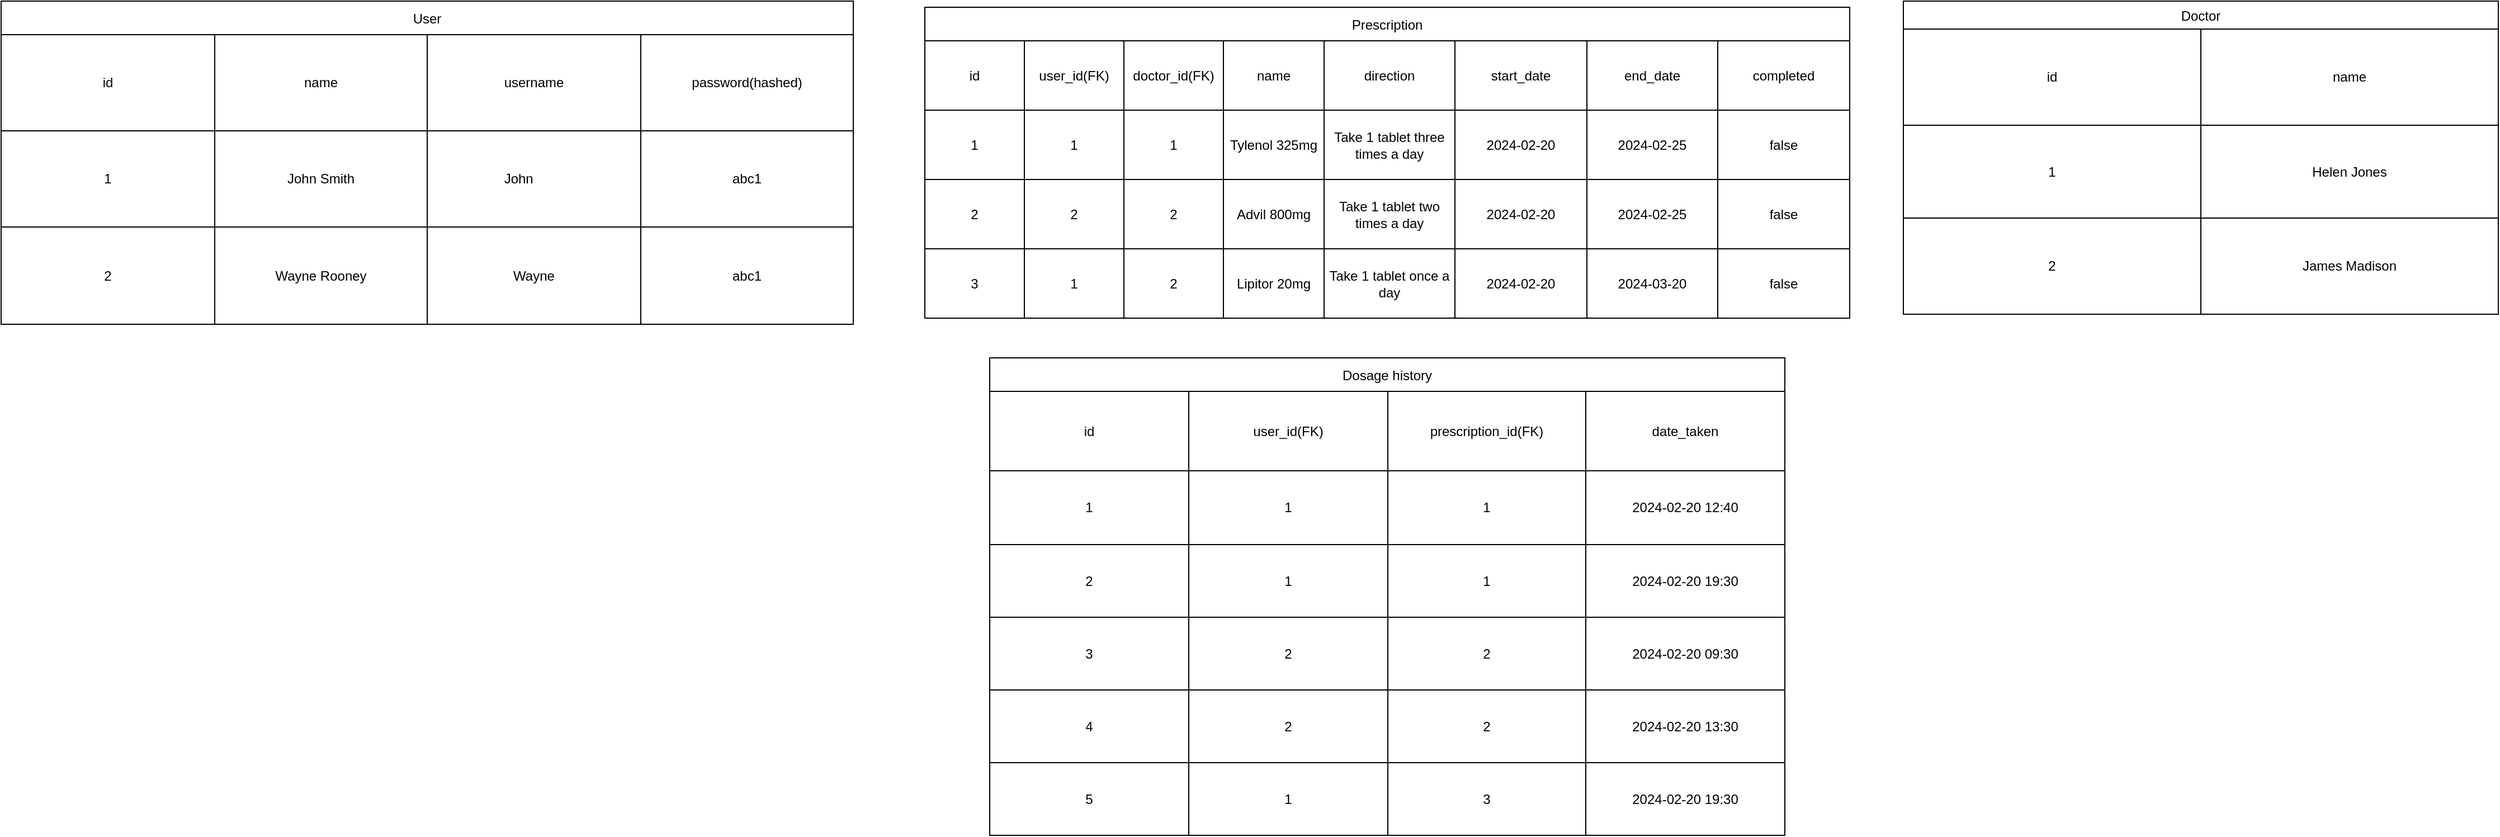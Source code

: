 <mxfile>
    <diagram id="s0lQ1JfIGYU9ZbKCxSDH" name="Page-1">
        <mxGraphModel dx="1573" dy="815" grid="0" gridSize="10" guides="1" tooltips="1" connect="1" arrows="0" fold="1" page="1" pageScale="1" pageWidth="850" pageHeight="1100" math="0" shadow="0">
            <root>
                <mxCell id="0"/>
                <mxCell id="1" parent="0"/>
                <mxCell id="2" value="User" style="shape=table;startSize=30;container=1;collapsible=0;childLayout=tableLayout;" vertex="1" parent="1">
                    <mxGeometry x="36" y="327" width="762" height="289" as="geometry"/>
                </mxCell>
                <mxCell id="3" value="" style="shape=tableRow;horizontal=0;startSize=0;swimlaneHead=0;swimlaneBody=0;top=0;left=0;bottom=0;right=0;collapsible=0;dropTarget=0;fillColor=none;points=[[0,0.5],[1,0.5]];portConstraint=eastwest;" vertex="1" parent="2">
                    <mxGeometry y="30" width="762" height="86" as="geometry"/>
                </mxCell>
                <mxCell id="4" value="id" style="shape=partialRectangle;html=1;whiteSpace=wrap;connectable=0;overflow=hidden;fillColor=none;top=0;left=0;bottom=0;right=0;pointerEvents=1;" vertex="1" parent="3">
                    <mxGeometry width="191" height="86" as="geometry">
                        <mxRectangle width="191" height="86" as="alternateBounds"/>
                    </mxGeometry>
                </mxCell>
                <mxCell id="5" value="name" style="shape=partialRectangle;html=1;whiteSpace=wrap;connectable=0;overflow=hidden;fillColor=none;top=0;left=0;bottom=0;right=0;pointerEvents=1;" vertex="1" parent="3">
                    <mxGeometry x="191" width="190" height="86" as="geometry">
                        <mxRectangle width="190" height="86" as="alternateBounds"/>
                    </mxGeometry>
                </mxCell>
                <mxCell id="6" value="username" style="shape=partialRectangle;html=1;whiteSpace=wrap;connectable=0;overflow=hidden;fillColor=none;top=0;left=0;bottom=0;right=0;pointerEvents=1;" vertex="1" parent="3">
                    <mxGeometry x="381" width="191" height="86" as="geometry">
                        <mxRectangle width="191" height="86" as="alternateBounds"/>
                    </mxGeometry>
                </mxCell>
                <mxCell id="7" value="password(hashed)" style="shape=partialRectangle;html=1;whiteSpace=wrap;connectable=0;overflow=hidden;fillColor=none;top=0;left=0;bottom=0;right=0;pointerEvents=1;" vertex="1" parent="3">
                    <mxGeometry x="572" width="190" height="86" as="geometry">
                        <mxRectangle width="190" height="86" as="alternateBounds"/>
                    </mxGeometry>
                </mxCell>
                <mxCell id="8" value="" style="shape=tableRow;horizontal=0;startSize=0;swimlaneHead=0;swimlaneBody=0;top=0;left=0;bottom=0;right=0;collapsible=0;dropTarget=0;fillColor=none;points=[[0,0.5],[1,0.5]];portConstraint=eastwest;" vertex="1" parent="2">
                    <mxGeometry y="116" width="762" height="86" as="geometry"/>
                </mxCell>
                <mxCell id="9" value="1" style="shape=partialRectangle;html=1;whiteSpace=wrap;connectable=0;overflow=hidden;fillColor=none;top=0;left=0;bottom=0;right=0;pointerEvents=1;" vertex="1" parent="8">
                    <mxGeometry width="191" height="86" as="geometry">
                        <mxRectangle width="191" height="86" as="alternateBounds"/>
                    </mxGeometry>
                </mxCell>
                <mxCell id="10" value="John Smith" style="shape=partialRectangle;html=1;whiteSpace=wrap;connectable=0;overflow=hidden;fillColor=none;top=0;left=0;bottom=0;right=0;pointerEvents=1;" vertex="1" parent="8">
                    <mxGeometry x="191" width="190" height="86" as="geometry">
                        <mxRectangle width="190" height="86" as="alternateBounds"/>
                    </mxGeometry>
                </mxCell>
                <mxCell id="11" value="John&lt;span style=&quot;white-space: pre;&quot;&gt;&#9;&lt;/span&gt;" style="shape=partialRectangle;html=1;whiteSpace=wrap;connectable=0;overflow=hidden;fillColor=none;top=0;left=0;bottom=0;right=0;pointerEvents=1;" vertex="1" parent="8">
                    <mxGeometry x="381" width="191" height="86" as="geometry">
                        <mxRectangle width="191" height="86" as="alternateBounds"/>
                    </mxGeometry>
                </mxCell>
                <mxCell id="12" value="abc1" style="shape=partialRectangle;html=1;whiteSpace=wrap;connectable=0;overflow=hidden;fillColor=none;top=0;left=0;bottom=0;right=0;pointerEvents=1;" vertex="1" parent="8">
                    <mxGeometry x="572" width="190" height="86" as="geometry">
                        <mxRectangle width="190" height="86" as="alternateBounds"/>
                    </mxGeometry>
                </mxCell>
                <mxCell id="13" value="" style="shape=tableRow;horizontal=0;startSize=0;swimlaneHead=0;swimlaneBody=0;top=0;left=0;bottom=0;right=0;collapsible=0;dropTarget=0;fillColor=none;points=[[0,0.5],[1,0.5]];portConstraint=eastwest;" vertex="1" parent="2">
                    <mxGeometry y="202" width="762" height="87" as="geometry"/>
                </mxCell>
                <mxCell id="14" value="2" style="shape=partialRectangle;html=1;whiteSpace=wrap;connectable=0;overflow=hidden;fillColor=none;top=0;left=0;bottom=0;right=0;pointerEvents=1;" vertex="1" parent="13">
                    <mxGeometry width="191" height="87" as="geometry">
                        <mxRectangle width="191" height="87" as="alternateBounds"/>
                    </mxGeometry>
                </mxCell>
                <mxCell id="15" value="Wayne Rooney" style="shape=partialRectangle;html=1;whiteSpace=wrap;connectable=0;overflow=hidden;fillColor=none;top=0;left=0;bottom=0;right=0;pointerEvents=1;" vertex="1" parent="13">
                    <mxGeometry x="191" width="190" height="87" as="geometry">
                        <mxRectangle width="190" height="87" as="alternateBounds"/>
                    </mxGeometry>
                </mxCell>
                <mxCell id="16" value="Wayne" style="shape=partialRectangle;html=1;whiteSpace=wrap;connectable=0;overflow=hidden;fillColor=none;top=0;left=0;bottom=0;right=0;pointerEvents=1;" vertex="1" parent="13">
                    <mxGeometry x="381" width="191" height="87" as="geometry">
                        <mxRectangle width="191" height="87" as="alternateBounds"/>
                    </mxGeometry>
                </mxCell>
                <mxCell id="17" value="abc1" style="shape=partialRectangle;html=1;whiteSpace=wrap;connectable=0;overflow=hidden;fillColor=none;top=0;left=0;bottom=0;right=0;pointerEvents=1;" vertex="1" parent="13">
                    <mxGeometry x="572" width="190" height="87" as="geometry">
                        <mxRectangle width="190" height="87" as="alternateBounds"/>
                    </mxGeometry>
                </mxCell>
                <mxCell id="60" value="Prescription" style="shape=table;startSize=30;container=1;collapsible=0;childLayout=tableLayout;" vertex="1" parent="1">
                    <mxGeometry x="862" y="332.5" width="827" height="278" as="geometry"/>
                </mxCell>
                <mxCell id="61" value="" style="shape=tableRow;horizontal=0;startSize=0;swimlaneHead=0;swimlaneBody=0;top=0;left=0;bottom=0;right=0;collapsible=0;dropTarget=0;fillColor=none;points=[[0,0.5],[1,0.5]];portConstraint=eastwest;" vertex="1" parent="60">
                    <mxGeometry y="30" width="827" height="62" as="geometry"/>
                </mxCell>
                <mxCell id="62" value="id" style="shape=partialRectangle;html=1;whiteSpace=wrap;connectable=0;overflow=hidden;fillColor=none;top=0;left=0;bottom=0;right=0;pointerEvents=1;" vertex="1" parent="61">
                    <mxGeometry width="89" height="62" as="geometry">
                        <mxRectangle width="89" height="62" as="alternateBounds"/>
                    </mxGeometry>
                </mxCell>
                <mxCell id="63" value="user_id(FK)" style="shape=partialRectangle;html=1;whiteSpace=wrap;connectable=0;overflow=hidden;fillColor=none;top=0;left=0;bottom=0;right=0;pointerEvents=1;" vertex="1" parent="61">
                    <mxGeometry x="89" width="89" height="62" as="geometry">
                        <mxRectangle width="89" height="62" as="alternateBounds"/>
                    </mxGeometry>
                </mxCell>
                <mxCell id="64" value="doctor_id(FK)" style="shape=partialRectangle;html=1;whiteSpace=wrap;connectable=0;overflow=hidden;fillColor=none;top=0;left=0;bottom=0;right=0;pointerEvents=1;" vertex="1" parent="61">
                    <mxGeometry x="178" width="89" height="62" as="geometry">
                        <mxRectangle width="89" height="62" as="alternateBounds"/>
                    </mxGeometry>
                </mxCell>
                <mxCell id="65" value="name" style="shape=partialRectangle;html=1;whiteSpace=wrap;connectable=0;overflow=hidden;fillColor=none;top=0;left=0;bottom=0;right=0;pointerEvents=1;" vertex="1" parent="61">
                    <mxGeometry x="267" width="90" height="62" as="geometry">
                        <mxRectangle width="90" height="62" as="alternateBounds"/>
                    </mxGeometry>
                </mxCell>
                <mxCell id="135" value="direction" style="shape=partialRectangle;html=1;whiteSpace=wrap;connectable=0;overflow=hidden;fillColor=none;top=0;left=0;bottom=0;right=0;pointerEvents=1;" vertex="1" parent="61">
                    <mxGeometry x="357" width="117" height="62" as="geometry">
                        <mxRectangle width="117" height="62" as="alternateBounds"/>
                    </mxGeometry>
                </mxCell>
                <mxCell id="139" value="start_date" style="shape=partialRectangle;html=1;whiteSpace=wrap;connectable=0;overflow=hidden;fillColor=none;top=0;left=0;bottom=0;right=0;pointerEvents=1;" vertex="1" parent="61">
                    <mxGeometry x="474" width="118" height="62" as="geometry">
                        <mxRectangle width="118" height="62" as="alternateBounds"/>
                    </mxGeometry>
                </mxCell>
                <mxCell id="66" value="end_date" style="shape=partialRectangle;html=1;whiteSpace=wrap;connectable=0;overflow=hidden;fillColor=none;top=0;left=0;bottom=0;right=0;pointerEvents=1;" vertex="1" parent="61">
                    <mxGeometry x="592" width="117" height="62" as="geometry">
                        <mxRectangle width="117" height="62" as="alternateBounds"/>
                    </mxGeometry>
                </mxCell>
                <mxCell id="131" value="completed" style="shape=partialRectangle;html=1;whiteSpace=wrap;connectable=0;overflow=hidden;fillColor=none;top=0;left=0;bottom=0;right=0;pointerEvents=1;" vertex="1" parent="61">
                    <mxGeometry x="709" width="118" height="62" as="geometry">
                        <mxRectangle width="118" height="62" as="alternateBounds"/>
                    </mxGeometry>
                </mxCell>
                <mxCell id="67" value="" style="shape=tableRow;horizontal=0;startSize=0;swimlaneHead=0;swimlaneBody=0;top=0;left=0;bottom=0;right=0;collapsible=0;dropTarget=0;fillColor=none;points=[[0,0.5],[1,0.5]];portConstraint=eastwest;" vertex="1" parent="60">
                    <mxGeometry y="92" width="827" height="62" as="geometry"/>
                </mxCell>
                <mxCell id="68" value="1" style="shape=partialRectangle;html=1;whiteSpace=wrap;connectable=0;overflow=hidden;fillColor=none;top=0;left=0;bottom=0;right=0;pointerEvents=1;" vertex="1" parent="67">
                    <mxGeometry width="89" height="62" as="geometry">
                        <mxRectangle width="89" height="62" as="alternateBounds"/>
                    </mxGeometry>
                </mxCell>
                <mxCell id="69" value="1" style="shape=partialRectangle;html=1;whiteSpace=wrap;connectable=0;overflow=hidden;fillColor=none;top=0;left=0;bottom=0;right=0;pointerEvents=1;" vertex="1" parent="67">
                    <mxGeometry x="89" width="89" height="62" as="geometry">
                        <mxRectangle width="89" height="62" as="alternateBounds"/>
                    </mxGeometry>
                </mxCell>
                <mxCell id="70" value="1" style="shape=partialRectangle;html=1;whiteSpace=wrap;connectable=0;overflow=hidden;fillColor=none;top=0;left=0;bottom=0;right=0;pointerEvents=1;" vertex="1" parent="67">
                    <mxGeometry x="178" width="89" height="62" as="geometry">
                        <mxRectangle width="89" height="62" as="alternateBounds"/>
                    </mxGeometry>
                </mxCell>
                <mxCell id="71" value="Tylenol 325mg" style="shape=partialRectangle;html=1;whiteSpace=wrap;connectable=0;overflow=hidden;fillColor=none;top=0;left=0;bottom=0;right=0;pointerEvents=1;" vertex="1" parent="67">
                    <mxGeometry x="267" width="90" height="62" as="geometry">
                        <mxRectangle width="90" height="62" as="alternateBounds"/>
                    </mxGeometry>
                </mxCell>
                <mxCell id="136" value="Take 1 tablet three times a day" style="shape=partialRectangle;html=1;whiteSpace=wrap;connectable=0;overflow=hidden;fillColor=none;top=0;left=0;bottom=0;right=0;pointerEvents=1;" vertex="1" parent="67">
                    <mxGeometry x="357" width="117" height="62" as="geometry">
                        <mxRectangle width="117" height="62" as="alternateBounds"/>
                    </mxGeometry>
                </mxCell>
                <mxCell id="140" value="2024-02-20" style="shape=partialRectangle;html=1;whiteSpace=wrap;connectable=0;overflow=hidden;fillColor=none;top=0;left=0;bottom=0;right=0;pointerEvents=1;" vertex="1" parent="67">
                    <mxGeometry x="474" width="118" height="62" as="geometry">
                        <mxRectangle width="118" height="62" as="alternateBounds"/>
                    </mxGeometry>
                </mxCell>
                <mxCell id="72" value="2024-02-25" style="shape=partialRectangle;html=1;whiteSpace=wrap;connectable=0;overflow=hidden;fillColor=none;top=0;left=0;bottom=0;right=0;pointerEvents=1;" vertex="1" parent="67">
                    <mxGeometry x="592" width="117" height="62" as="geometry">
                        <mxRectangle width="117" height="62" as="alternateBounds"/>
                    </mxGeometry>
                </mxCell>
                <mxCell id="132" value="false" style="shape=partialRectangle;html=1;whiteSpace=wrap;connectable=0;overflow=hidden;fillColor=none;top=0;left=0;bottom=0;right=0;pointerEvents=1;" vertex="1" parent="67">
                    <mxGeometry x="709" width="118" height="62" as="geometry">
                        <mxRectangle width="118" height="62" as="alternateBounds"/>
                    </mxGeometry>
                </mxCell>
                <mxCell id="73" value="" style="shape=tableRow;horizontal=0;startSize=0;swimlaneHead=0;swimlaneBody=0;top=0;left=0;bottom=0;right=0;collapsible=0;dropTarget=0;fillColor=none;points=[[0,0.5],[1,0.5]];portConstraint=eastwest;" vertex="1" parent="60">
                    <mxGeometry y="154" width="827" height="62" as="geometry"/>
                </mxCell>
                <mxCell id="74" value="2" style="shape=partialRectangle;html=1;whiteSpace=wrap;connectable=0;overflow=hidden;fillColor=none;top=0;left=0;bottom=0;right=0;pointerEvents=1;" vertex="1" parent="73">
                    <mxGeometry width="89" height="62" as="geometry">
                        <mxRectangle width="89" height="62" as="alternateBounds"/>
                    </mxGeometry>
                </mxCell>
                <mxCell id="75" value="2" style="shape=partialRectangle;html=1;whiteSpace=wrap;connectable=0;overflow=hidden;fillColor=none;top=0;left=0;bottom=0;right=0;pointerEvents=1;" vertex="1" parent="73">
                    <mxGeometry x="89" width="89" height="62" as="geometry">
                        <mxRectangle width="89" height="62" as="alternateBounds"/>
                    </mxGeometry>
                </mxCell>
                <mxCell id="76" value="2" style="shape=partialRectangle;html=1;whiteSpace=wrap;connectable=0;overflow=hidden;fillColor=none;top=0;left=0;bottom=0;right=0;pointerEvents=1;" vertex="1" parent="73">
                    <mxGeometry x="178" width="89" height="62" as="geometry">
                        <mxRectangle width="89" height="62" as="alternateBounds"/>
                    </mxGeometry>
                </mxCell>
                <mxCell id="77" value="Advil 800mg" style="shape=partialRectangle;html=1;whiteSpace=wrap;connectable=0;overflow=hidden;fillColor=none;top=0;left=0;bottom=0;right=0;pointerEvents=1;" vertex="1" parent="73">
                    <mxGeometry x="267" width="90" height="62" as="geometry">
                        <mxRectangle width="90" height="62" as="alternateBounds"/>
                    </mxGeometry>
                </mxCell>
                <mxCell id="137" value="Take 1 tablet two times a day" style="shape=partialRectangle;html=1;whiteSpace=wrap;connectable=0;overflow=hidden;fillColor=none;top=0;left=0;bottom=0;right=0;pointerEvents=1;" vertex="1" parent="73">
                    <mxGeometry x="357" width="117" height="62" as="geometry">
                        <mxRectangle width="117" height="62" as="alternateBounds"/>
                    </mxGeometry>
                </mxCell>
                <mxCell id="141" value="2024-02-20" style="shape=partialRectangle;html=1;whiteSpace=wrap;connectable=0;overflow=hidden;fillColor=none;top=0;left=0;bottom=0;right=0;pointerEvents=1;" vertex="1" parent="73">
                    <mxGeometry x="474" width="118" height="62" as="geometry">
                        <mxRectangle width="118" height="62" as="alternateBounds"/>
                    </mxGeometry>
                </mxCell>
                <mxCell id="78" value="2024-02-25" style="shape=partialRectangle;html=1;whiteSpace=wrap;connectable=0;overflow=hidden;fillColor=none;top=0;left=0;bottom=0;right=0;pointerEvents=1;" vertex="1" parent="73">
                    <mxGeometry x="592" width="117" height="62" as="geometry">
                        <mxRectangle width="117" height="62" as="alternateBounds"/>
                    </mxGeometry>
                </mxCell>
                <mxCell id="133" value="false" style="shape=partialRectangle;html=1;whiteSpace=wrap;connectable=0;overflow=hidden;fillColor=none;top=0;left=0;bottom=0;right=0;pointerEvents=1;" vertex="1" parent="73">
                    <mxGeometry x="709" width="118" height="62" as="geometry">
                        <mxRectangle width="118" height="62" as="alternateBounds"/>
                    </mxGeometry>
                </mxCell>
                <mxCell id="79" value="" style="shape=tableRow;horizontal=0;startSize=0;swimlaneHead=0;swimlaneBody=0;top=0;left=0;bottom=0;right=0;collapsible=0;dropTarget=0;fillColor=none;points=[[0,0.5],[1,0.5]];portConstraint=eastwest;" vertex="1" parent="60">
                    <mxGeometry y="216" width="827" height="62" as="geometry"/>
                </mxCell>
                <mxCell id="80" value="3" style="shape=partialRectangle;html=1;whiteSpace=wrap;connectable=0;overflow=hidden;fillColor=none;top=0;left=0;bottom=0;right=0;pointerEvents=1;" vertex="1" parent="79">
                    <mxGeometry width="89" height="62" as="geometry">
                        <mxRectangle width="89" height="62" as="alternateBounds"/>
                    </mxGeometry>
                </mxCell>
                <mxCell id="81" value="1" style="shape=partialRectangle;html=1;whiteSpace=wrap;connectable=0;overflow=hidden;fillColor=none;top=0;left=0;bottom=0;right=0;pointerEvents=1;" vertex="1" parent="79">
                    <mxGeometry x="89" width="89" height="62" as="geometry">
                        <mxRectangle width="89" height="62" as="alternateBounds"/>
                    </mxGeometry>
                </mxCell>
                <mxCell id="82" value="2" style="shape=partialRectangle;html=1;whiteSpace=wrap;connectable=0;overflow=hidden;fillColor=none;top=0;left=0;bottom=0;right=0;pointerEvents=1;" vertex="1" parent="79">
                    <mxGeometry x="178" width="89" height="62" as="geometry">
                        <mxRectangle width="89" height="62" as="alternateBounds"/>
                    </mxGeometry>
                </mxCell>
                <mxCell id="83" value="Lipitor 20mg" style="shape=partialRectangle;html=1;whiteSpace=wrap;connectable=0;overflow=hidden;fillColor=none;top=0;left=0;bottom=0;right=0;pointerEvents=1;" vertex="1" parent="79">
                    <mxGeometry x="267" width="90" height="62" as="geometry">
                        <mxRectangle width="90" height="62" as="alternateBounds"/>
                    </mxGeometry>
                </mxCell>
                <mxCell id="138" value="Take 1 tablet once a day" style="shape=partialRectangle;html=1;whiteSpace=wrap;connectable=0;overflow=hidden;fillColor=none;top=0;left=0;bottom=0;right=0;pointerEvents=1;" vertex="1" parent="79">
                    <mxGeometry x="357" width="117" height="62" as="geometry">
                        <mxRectangle width="117" height="62" as="alternateBounds"/>
                    </mxGeometry>
                </mxCell>
                <mxCell id="142" value="2024-02-20" style="shape=partialRectangle;html=1;whiteSpace=wrap;connectable=0;overflow=hidden;fillColor=none;top=0;left=0;bottom=0;right=0;pointerEvents=1;" vertex="1" parent="79">
                    <mxGeometry x="474" width="118" height="62" as="geometry">
                        <mxRectangle width="118" height="62" as="alternateBounds"/>
                    </mxGeometry>
                </mxCell>
                <mxCell id="84" value="2024-03-20" style="shape=partialRectangle;html=1;whiteSpace=wrap;connectable=0;overflow=hidden;fillColor=none;top=0;left=0;bottom=0;right=0;pointerEvents=1;" vertex="1" parent="79">
                    <mxGeometry x="592" width="117" height="62" as="geometry">
                        <mxRectangle width="117" height="62" as="alternateBounds"/>
                    </mxGeometry>
                </mxCell>
                <mxCell id="134" value="false" style="shape=partialRectangle;html=1;whiteSpace=wrap;connectable=0;overflow=hidden;fillColor=none;top=0;left=0;bottom=0;right=0;pointerEvents=1;" vertex="1" parent="79">
                    <mxGeometry x="709" width="118" height="62" as="geometry">
                        <mxRectangle width="118" height="62" as="alternateBounds"/>
                    </mxGeometry>
                </mxCell>
                <mxCell id="143" value="Doctor" style="shape=table;startSize=25;container=1;collapsible=0;childLayout=tableLayout;" vertex="1" parent="1">
                    <mxGeometry x="1737" y="327" width="532" height="280" as="geometry"/>
                </mxCell>
                <mxCell id="144" value="" style="shape=tableRow;horizontal=0;startSize=0;swimlaneHead=0;swimlaneBody=0;top=0;left=0;bottom=0;right=0;collapsible=0;dropTarget=0;fillColor=none;points=[[0,0.5],[1,0.5]];portConstraint=eastwest;" vertex="1" parent="143">
                    <mxGeometry y="25" width="532" height="86" as="geometry"/>
                </mxCell>
                <mxCell id="145" value="id" style="shape=partialRectangle;html=1;whiteSpace=wrap;connectable=0;overflow=hidden;fillColor=none;top=0;left=0;bottom=0;right=0;pointerEvents=1;" vertex="1" parent="144">
                    <mxGeometry width="266" height="86" as="geometry">
                        <mxRectangle width="266" height="86" as="alternateBounds"/>
                    </mxGeometry>
                </mxCell>
                <mxCell id="146" value="name" style="shape=partialRectangle;html=1;whiteSpace=wrap;connectable=0;overflow=hidden;fillColor=none;top=0;left=0;bottom=0;right=0;pointerEvents=1;" vertex="1" parent="144">
                    <mxGeometry x="266" width="266" height="86" as="geometry">
                        <mxRectangle width="266" height="86" as="alternateBounds"/>
                    </mxGeometry>
                </mxCell>
                <mxCell id="147" value="" style="shape=tableRow;horizontal=0;startSize=0;swimlaneHead=0;swimlaneBody=0;top=0;left=0;bottom=0;right=0;collapsible=0;dropTarget=0;fillColor=none;points=[[0,0.5],[1,0.5]];portConstraint=eastwest;" vertex="1" parent="143">
                    <mxGeometry y="111" width="532" height="83" as="geometry"/>
                </mxCell>
                <mxCell id="148" value="1" style="shape=partialRectangle;html=1;whiteSpace=wrap;connectable=0;overflow=hidden;fillColor=none;top=0;left=0;bottom=0;right=0;pointerEvents=1;" vertex="1" parent="147">
                    <mxGeometry width="266" height="83" as="geometry">
                        <mxRectangle width="266" height="83" as="alternateBounds"/>
                    </mxGeometry>
                </mxCell>
                <mxCell id="149" value="Helen Jones" style="shape=partialRectangle;html=1;whiteSpace=wrap;connectable=0;overflow=hidden;fillColor=none;top=0;left=0;bottom=0;right=0;pointerEvents=1;" vertex="1" parent="147">
                    <mxGeometry x="266" width="266" height="83" as="geometry">
                        <mxRectangle width="266" height="83" as="alternateBounds"/>
                    </mxGeometry>
                </mxCell>
                <mxCell id="150" value="" style="shape=tableRow;horizontal=0;startSize=0;swimlaneHead=0;swimlaneBody=0;top=0;left=0;bottom=0;right=0;collapsible=0;dropTarget=0;fillColor=none;points=[[0,0.5],[1,0.5]];portConstraint=eastwest;" vertex="1" parent="143">
                    <mxGeometry y="194" width="532" height="86" as="geometry"/>
                </mxCell>
                <mxCell id="151" value="2" style="shape=partialRectangle;html=1;whiteSpace=wrap;connectable=0;overflow=hidden;fillColor=none;top=0;left=0;bottom=0;right=0;pointerEvents=1;" vertex="1" parent="150">
                    <mxGeometry width="266" height="86" as="geometry">
                        <mxRectangle width="266" height="86" as="alternateBounds"/>
                    </mxGeometry>
                </mxCell>
                <mxCell id="152" value="James Madison" style="shape=partialRectangle;html=1;whiteSpace=wrap;connectable=0;overflow=hidden;fillColor=none;top=0;left=0;bottom=0;right=0;pointerEvents=1;" vertex="1" parent="150">
                    <mxGeometry x="266" width="266" height="86" as="geometry">
                        <mxRectangle width="266" height="86" as="alternateBounds"/>
                    </mxGeometry>
                </mxCell>
                <mxCell id="156" value="Dosage history" style="shape=table;startSize=30;container=1;collapsible=0;childLayout=tableLayout;" vertex="1" parent="1">
                    <mxGeometry x="920" y="646" width="711" height="427" as="geometry"/>
                </mxCell>
                <mxCell id="157" value="" style="shape=tableRow;horizontal=0;startSize=0;swimlaneHead=0;swimlaneBody=0;top=0;left=0;bottom=0;right=0;collapsible=0;dropTarget=0;fillColor=none;points=[[0,0.5],[1,0.5]];portConstraint=eastwest;" vertex="1" parent="156">
                    <mxGeometry y="30" width="711" height="71" as="geometry"/>
                </mxCell>
                <mxCell id="158" value="id" style="shape=partialRectangle;html=1;whiteSpace=wrap;connectable=0;overflow=hidden;fillColor=none;top=0;left=0;bottom=0;right=0;pointerEvents=1;" vertex="1" parent="157">
                    <mxGeometry width="178" height="71" as="geometry">
                        <mxRectangle width="178" height="71" as="alternateBounds"/>
                    </mxGeometry>
                </mxCell>
                <mxCell id="159" value="user_id(FK)" style="shape=partialRectangle;html=1;whiteSpace=wrap;connectable=0;overflow=hidden;fillColor=none;top=0;left=0;bottom=0;right=0;pointerEvents=1;" vertex="1" parent="157">
                    <mxGeometry x="178" width="178" height="71" as="geometry">
                        <mxRectangle width="178" height="71" as="alternateBounds"/>
                    </mxGeometry>
                </mxCell>
                <mxCell id="160" value="prescription_id(FK)" style="shape=partialRectangle;html=1;whiteSpace=wrap;connectable=0;overflow=hidden;fillColor=none;top=0;left=0;bottom=0;right=0;pointerEvents=1;" vertex="1" parent="157">
                    <mxGeometry x="356" width="177" height="71" as="geometry">
                        <mxRectangle width="177" height="71" as="alternateBounds"/>
                    </mxGeometry>
                </mxCell>
                <mxCell id="161" value="date_taken" style="shape=partialRectangle;html=1;whiteSpace=wrap;connectable=0;overflow=hidden;fillColor=none;top=0;left=0;bottom=0;right=0;pointerEvents=1;" vertex="1" parent="157">
                    <mxGeometry x="533" width="178" height="71" as="geometry">
                        <mxRectangle width="178" height="71" as="alternateBounds"/>
                    </mxGeometry>
                </mxCell>
                <mxCell id="163" value="" style="shape=tableRow;horizontal=0;startSize=0;swimlaneHead=0;swimlaneBody=0;top=0;left=0;bottom=0;right=0;collapsible=0;dropTarget=0;fillColor=none;points=[[0,0.5],[1,0.5]];portConstraint=eastwest;" vertex="1" parent="156">
                    <mxGeometry y="101" width="711" height="66" as="geometry"/>
                </mxCell>
                <mxCell id="164" value="1" style="shape=partialRectangle;html=1;whiteSpace=wrap;connectable=0;overflow=hidden;fillColor=none;top=0;left=0;bottom=0;right=0;pointerEvents=1;" vertex="1" parent="163">
                    <mxGeometry width="178" height="66" as="geometry">
                        <mxRectangle width="178" height="66" as="alternateBounds"/>
                    </mxGeometry>
                </mxCell>
                <mxCell id="165" value="1" style="shape=partialRectangle;html=1;whiteSpace=wrap;connectable=0;overflow=hidden;fillColor=none;top=0;left=0;bottom=0;right=0;pointerEvents=1;" vertex="1" parent="163">
                    <mxGeometry x="178" width="178" height="66" as="geometry">
                        <mxRectangle width="178" height="66" as="alternateBounds"/>
                    </mxGeometry>
                </mxCell>
                <mxCell id="166" value="1" style="shape=partialRectangle;html=1;whiteSpace=wrap;connectable=0;overflow=hidden;fillColor=none;top=0;left=0;bottom=0;right=0;pointerEvents=1;" vertex="1" parent="163">
                    <mxGeometry x="356" width="177" height="66" as="geometry">
                        <mxRectangle width="177" height="66" as="alternateBounds"/>
                    </mxGeometry>
                </mxCell>
                <mxCell id="167" value="2024-02-20 12:40" style="shape=partialRectangle;html=1;whiteSpace=wrap;connectable=0;overflow=hidden;fillColor=none;top=0;left=0;bottom=0;right=0;pointerEvents=1;" vertex="1" parent="163">
                    <mxGeometry x="533" width="178" height="66" as="geometry">
                        <mxRectangle width="178" height="66" as="alternateBounds"/>
                    </mxGeometry>
                </mxCell>
                <mxCell id="169" value="" style="shape=tableRow;horizontal=0;startSize=0;swimlaneHead=0;swimlaneBody=0;top=0;left=0;bottom=0;right=0;collapsible=0;dropTarget=0;fillColor=none;points=[[0,0.5],[1,0.5]];portConstraint=eastwest;" vertex="1" parent="156">
                    <mxGeometry y="167" width="711" height="65" as="geometry"/>
                </mxCell>
                <mxCell id="170" value="2" style="shape=partialRectangle;html=1;whiteSpace=wrap;connectable=0;overflow=hidden;fillColor=none;top=0;left=0;bottom=0;right=0;pointerEvents=1;" vertex="1" parent="169">
                    <mxGeometry width="178" height="65" as="geometry">
                        <mxRectangle width="178" height="65" as="alternateBounds"/>
                    </mxGeometry>
                </mxCell>
                <mxCell id="171" value="1" style="shape=partialRectangle;html=1;whiteSpace=wrap;connectable=0;overflow=hidden;fillColor=none;top=0;left=0;bottom=0;right=0;pointerEvents=1;" vertex="1" parent="169">
                    <mxGeometry x="178" width="178" height="65" as="geometry">
                        <mxRectangle width="178" height="65" as="alternateBounds"/>
                    </mxGeometry>
                </mxCell>
                <mxCell id="172" value="1" style="shape=partialRectangle;html=1;whiteSpace=wrap;connectable=0;overflow=hidden;fillColor=none;top=0;left=0;bottom=0;right=0;pointerEvents=1;" vertex="1" parent="169">
                    <mxGeometry x="356" width="177" height="65" as="geometry">
                        <mxRectangle width="177" height="65" as="alternateBounds"/>
                    </mxGeometry>
                </mxCell>
                <mxCell id="173" value="2024-02-20 19:30" style="shape=partialRectangle;html=1;whiteSpace=wrap;connectable=0;overflow=hidden;fillColor=none;top=0;left=0;bottom=0;right=0;pointerEvents=1;" vertex="1" parent="169">
                    <mxGeometry x="533" width="178" height="65" as="geometry">
                        <mxRectangle width="178" height="65" as="alternateBounds"/>
                    </mxGeometry>
                </mxCell>
                <mxCell id="175" value="" style="shape=tableRow;horizontal=0;startSize=0;swimlaneHead=0;swimlaneBody=0;top=0;left=0;bottom=0;right=0;collapsible=0;dropTarget=0;fillColor=none;points=[[0,0.5],[1,0.5]];portConstraint=eastwest;" vertex="1" parent="156">
                    <mxGeometry y="232" width="711" height="65" as="geometry"/>
                </mxCell>
                <mxCell id="176" value="3" style="shape=partialRectangle;html=1;whiteSpace=wrap;connectable=0;overflow=hidden;fillColor=none;top=0;left=0;bottom=0;right=0;pointerEvents=1;" vertex="1" parent="175">
                    <mxGeometry width="178" height="65" as="geometry">
                        <mxRectangle width="178" height="65" as="alternateBounds"/>
                    </mxGeometry>
                </mxCell>
                <mxCell id="177" value="2" style="shape=partialRectangle;html=1;whiteSpace=wrap;connectable=0;overflow=hidden;fillColor=none;top=0;left=0;bottom=0;right=0;pointerEvents=1;" vertex="1" parent="175">
                    <mxGeometry x="178" width="178" height="65" as="geometry">
                        <mxRectangle width="178" height="65" as="alternateBounds"/>
                    </mxGeometry>
                </mxCell>
                <mxCell id="178" value="2" style="shape=partialRectangle;html=1;whiteSpace=wrap;connectable=0;overflow=hidden;fillColor=none;top=0;left=0;bottom=0;right=0;pointerEvents=1;" vertex="1" parent="175">
                    <mxGeometry x="356" width="177" height="65" as="geometry">
                        <mxRectangle width="177" height="65" as="alternateBounds"/>
                    </mxGeometry>
                </mxCell>
                <mxCell id="179" value="2024-02-20 09:30" style="shape=partialRectangle;html=1;whiteSpace=wrap;connectable=0;overflow=hidden;fillColor=none;top=0;left=0;bottom=0;right=0;pointerEvents=1;" vertex="1" parent="175">
                    <mxGeometry x="533" width="178" height="65" as="geometry">
                        <mxRectangle width="178" height="65" as="alternateBounds"/>
                    </mxGeometry>
                </mxCell>
                <mxCell id="181" value="" style="shape=tableRow;horizontal=0;startSize=0;swimlaneHead=0;swimlaneBody=0;top=0;left=0;bottom=0;right=0;collapsible=0;dropTarget=0;fillColor=none;points=[[0,0.5],[1,0.5]];portConstraint=eastwest;" vertex="1" parent="156">
                    <mxGeometry y="297" width="711" height="65" as="geometry"/>
                </mxCell>
                <mxCell id="182" value="4" style="shape=partialRectangle;html=1;whiteSpace=wrap;connectable=0;overflow=hidden;fillColor=none;top=0;left=0;bottom=0;right=0;pointerEvents=1;" vertex="1" parent="181">
                    <mxGeometry width="178" height="65" as="geometry">
                        <mxRectangle width="178" height="65" as="alternateBounds"/>
                    </mxGeometry>
                </mxCell>
                <mxCell id="183" value="2" style="shape=partialRectangle;html=1;whiteSpace=wrap;connectable=0;overflow=hidden;fillColor=none;top=0;left=0;bottom=0;right=0;pointerEvents=1;" vertex="1" parent="181">
                    <mxGeometry x="178" width="178" height="65" as="geometry">
                        <mxRectangle width="178" height="65" as="alternateBounds"/>
                    </mxGeometry>
                </mxCell>
                <mxCell id="184" value="2" style="shape=partialRectangle;html=1;whiteSpace=wrap;connectable=0;overflow=hidden;fillColor=none;top=0;left=0;bottom=0;right=0;pointerEvents=1;" vertex="1" parent="181">
                    <mxGeometry x="356" width="177" height="65" as="geometry">
                        <mxRectangle width="177" height="65" as="alternateBounds"/>
                    </mxGeometry>
                </mxCell>
                <mxCell id="185" value="2024-02-20 13:30" style="shape=partialRectangle;html=1;whiteSpace=wrap;connectable=0;overflow=hidden;fillColor=none;top=0;left=0;bottom=0;right=0;pointerEvents=1;" vertex="1" parent="181">
                    <mxGeometry x="533" width="178" height="65" as="geometry">
                        <mxRectangle width="178" height="65" as="alternateBounds"/>
                    </mxGeometry>
                </mxCell>
                <mxCell id="193" style="shape=tableRow;horizontal=0;startSize=0;swimlaneHead=0;swimlaneBody=0;top=0;left=0;bottom=0;right=0;collapsible=0;dropTarget=0;fillColor=none;points=[[0,0.5],[1,0.5]];portConstraint=eastwest;" vertex="1" parent="156">
                    <mxGeometry y="362" width="711" height="65" as="geometry"/>
                </mxCell>
                <mxCell id="194" value="5" style="shape=partialRectangle;html=1;whiteSpace=wrap;connectable=0;overflow=hidden;fillColor=none;top=0;left=0;bottom=0;right=0;pointerEvents=1;" vertex="1" parent="193">
                    <mxGeometry width="178" height="65" as="geometry">
                        <mxRectangle width="178" height="65" as="alternateBounds"/>
                    </mxGeometry>
                </mxCell>
                <mxCell id="195" value="1" style="shape=partialRectangle;html=1;whiteSpace=wrap;connectable=0;overflow=hidden;fillColor=none;top=0;left=0;bottom=0;right=0;pointerEvents=1;" vertex="1" parent="193">
                    <mxGeometry x="178" width="178" height="65" as="geometry">
                        <mxRectangle width="178" height="65" as="alternateBounds"/>
                    </mxGeometry>
                </mxCell>
                <mxCell id="196" value="3" style="shape=partialRectangle;html=1;whiteSpace=wrap;connectable=0;overflow=hidden;fillColor=none;top=0;left=0;bottom=0;right=0;pointerEvents=1;" vertex="1" parent="193">
                    <mxGeometry x="356" width="177" height="65" as="geometry">
                        <mxRectangle width="177" height="65" as="alternateBounds"/>
                    </mxGeometry>
                </mxCell>
                <mxCell id="197" value="2024-02-20 19:30" style="shape=partialRectangle;html=1;whiteSpace=wrap;connectable=0;overflow=hidden;fillColor=none;top=0;left=0;bottom=0;right=0;pointerEvents=1;" vertex="1" parent="193">
                    <mxGeometry x="533" width="178" height="65" as="geometry">
                        <mxRectangle width="178" height="65" as="alternateBounds"/>
                    </mxGeometry>
                </mxCell>
            </root>
        </mxGraphModel>
    </diagram>
</mxfile>